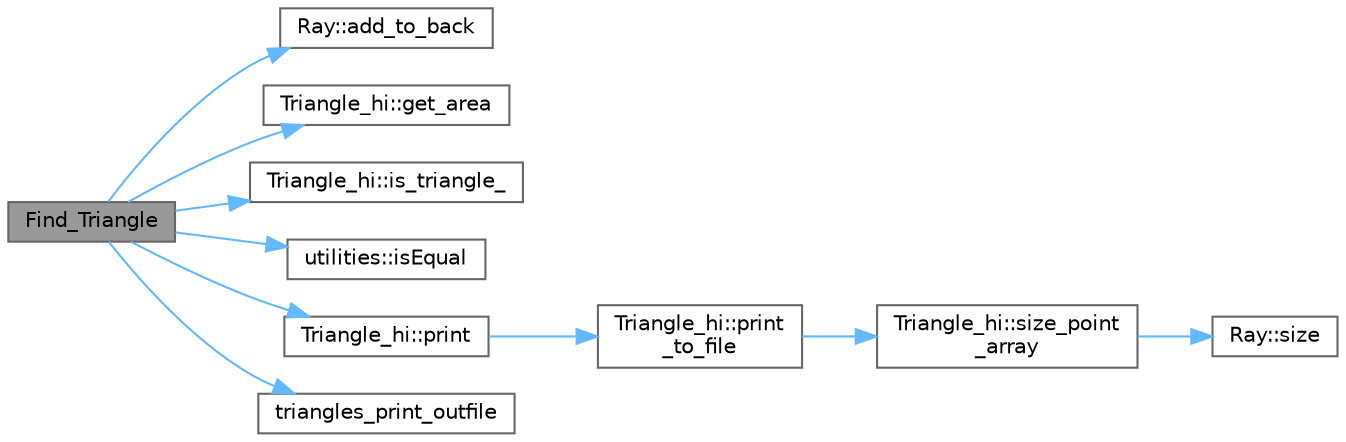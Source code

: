 digraph "Find_Triangle"
{
 // LATEX_PDF_SIZE
  bgcolor="transparent";
  edge [fontname=Helvetica,fontsize=10,labelfontname=Helvetica,labelfontsize=10];
  node [fontname=Helvetica,fontsize=10,shape=box,height=0.2,width=0.4];
  rankdir="LR";
  Node1 [label="Find_Triangle",height=0.2,width=0.4,color="gray40", fillcolor="grey60", style="filled", fontcolor="black",tooltip="#include <future>"];
  Node1 -> Node2 [color="steelblue1",style="solid"];
  Node2 [label="Ray::add_to_back",height=0.2,width=0.4,color="grey40", fillcolor="white", style="filled",URL="$class_ray.html#a935a6504b1f2952b2b6ee6f148262c27",tooltip=" "];
  Node1 -> Node3 [color="steelblue1",style="solid"];
  Node3 [label="Triangle_hi::get_area",height=0.2,width=0.4,color="grey40", fillcolor="white", style="filled",URL="$class_triangle__hi.html#a62dde64b95e0d7c2823943fba063b1f1",tooltip=" "];
  Node1 -> Node4 [color="steelblue1",style="solid"];
  Node4 [label="Triangle_hi::is_triangle_",height=0.2,width=0.4,color="grey40", fillcolor="white", style="filled",URL="$class_triangle__hi.html#a27af2322fd1126a40264932de2d33195",tooltip="!! is_triangle without '_'"];
  Node1 -> Node5 [color="steelblue1",style="solid"];
  Node5 [label="utilities::isEqual",height=0.2,width=0.4,color="grey40", fillcolor="white", style="filled",URL="$namespaceutilities.html#a8c969ae5ef2b4068da78f2efbc88ac13",tooltip="Dot* start_dialoge(std::streamsize MAX_STREAMSIZE, size_t n_points, std::string path_in = \"points...."];
  Node1 -> Node6 [color="steelblue1",style="solid"];
  Node6 [label="Triangle_hi::print",height=0.2,width=0.4,color="grey40", fillcolor="white", style="filled",URL="$class_triangle__hi.html#af8639ec111ddd21a4d4ee56fd68ba43d",tooltip=" "];
  Node6 -> Node7 [color="steelblue1",style="solid"];
  Node7 [label="Triangle_hi::print\l_to_file",height=0.2,width=0.4,color="grey40", fillcolor="white", style="filled",URL="$class_triangle__hi.html#a4b1c0727561d2f97be5cc1d0292667d5",tooltip=" "];
  Node7 -> Node8 [color="steelblue1",style="solid"];
  Node8 [label="Triangle_hi::size_point\l_array",height=0.2,width=0.4,color="grey40", fillcolor="white", style="filled",URL="$class_triangle__hi.html#afb1e73a766b707386796f6d73c26e076",tooltip=" "];
  Node8 -> Node9 [color="steelblue1",style="solid"];
  Node9 [label="Ray::size",height=0.2,width=0.4,color="grey40", fillcolor="white", style="filled",URL="$class_ray.html#a5433e5f6205bb963ddb43519022553b4",tooltip=" "];
  Node1 -> Node10 [color="steelblue1",style="solid"];
  Node10 [label="triangles_print_outfile",height=0.2,width=0.4,color="grey40", fillcolor="white", style="filled",URL="$_triangle_8cpp.html#a96a15093c867179b02d28eacd6f096c2",tooltip=" "];
}
